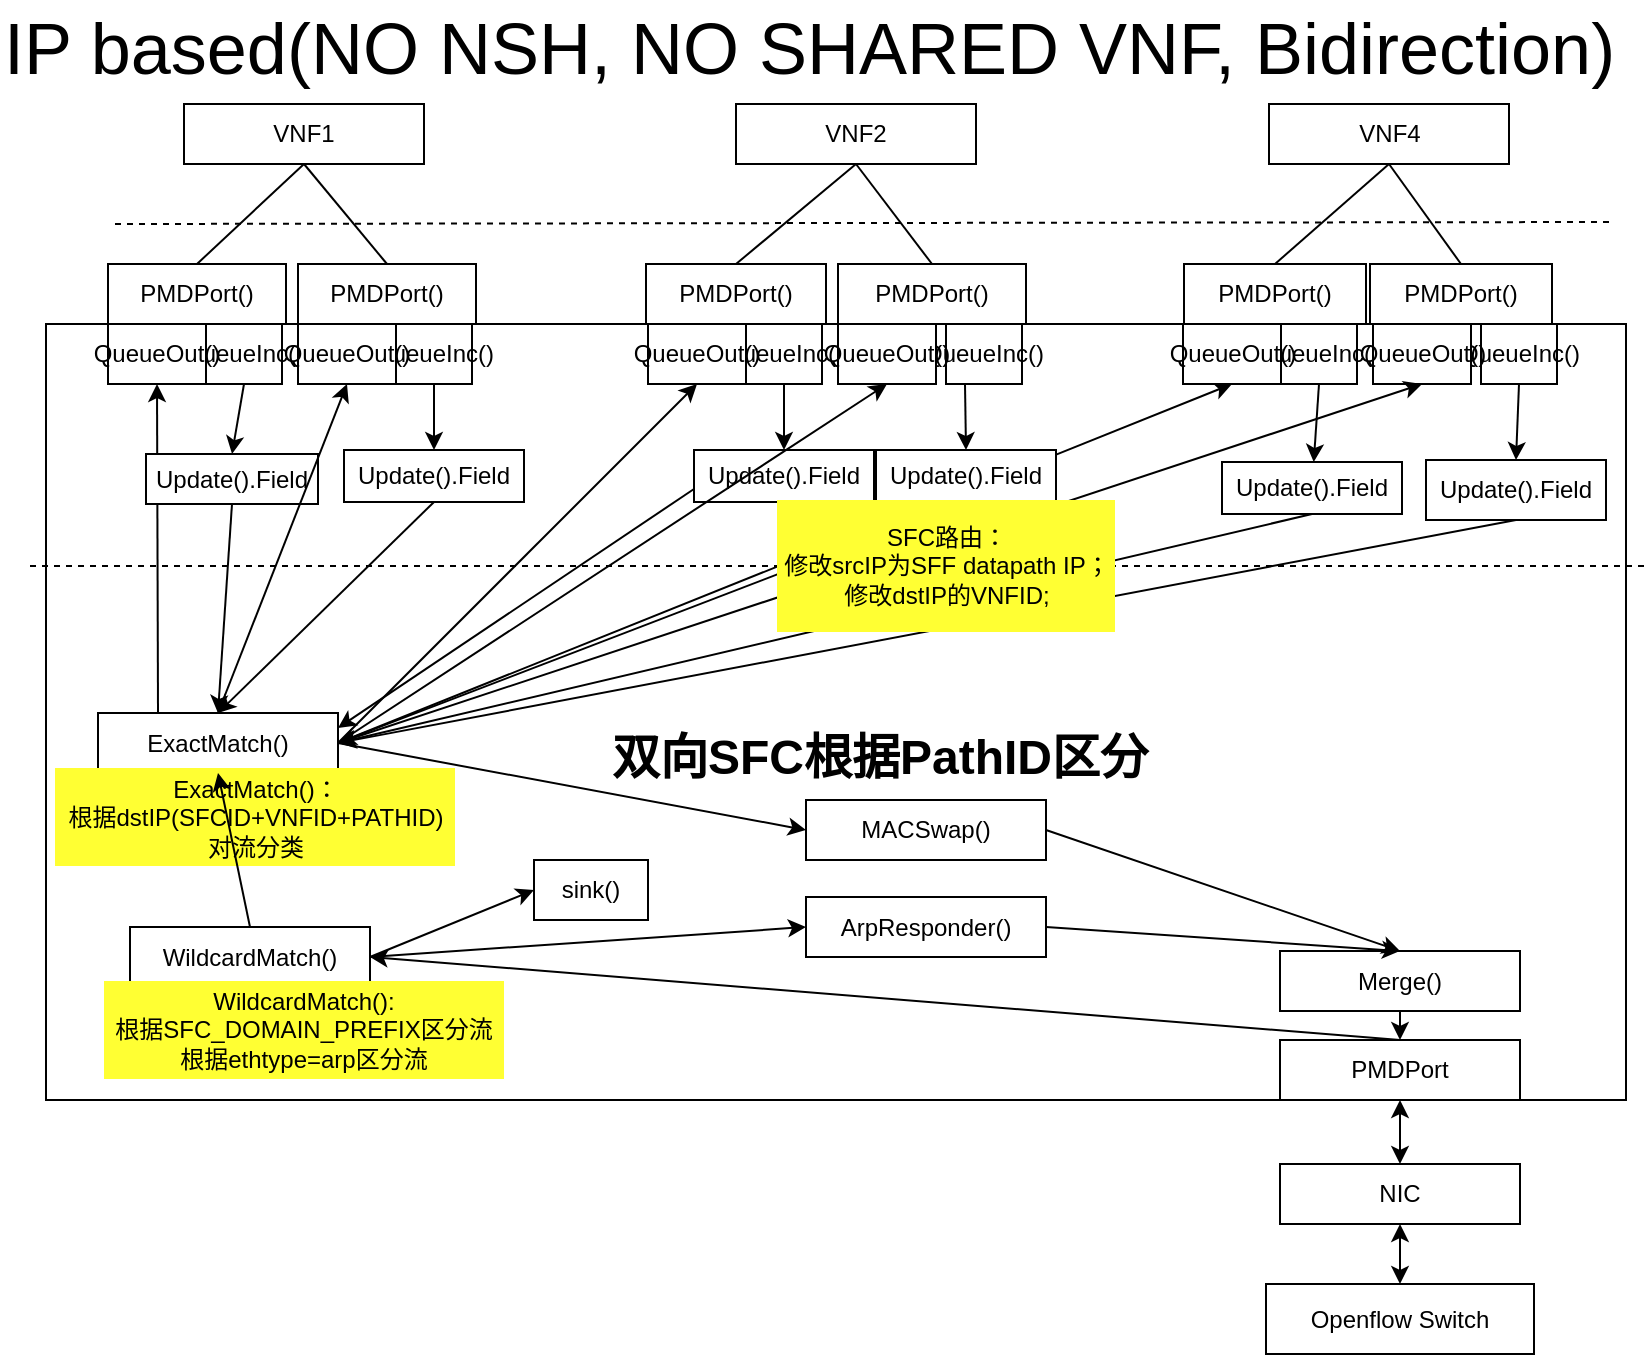 <mxfile version="10.9.5" type="device"><diagram name="页-1" id="页-1"><mxGraphModel dx="345" dy="535" grid="1" gridSize="10" guides="1" tooltips="1" connect="1" arrows="1" fold="1" page="1" pageScale="1" pageWidth="827" pageHeight="1169" math="0" shadow="0"><root><mxCell id="0"/><mxCell id="1" parent="0"/><mxCell id="xbQShqGJ_ae4azPiM4kQ-2" value="" style="rounded=0;whiteSpace=wrap;html=1;" parent="1" vertex="1"><mxGeometry x="850" y="172" width="790" height="388" as="geometry"/></mxCell><mxCell id="xbQShqGJ_ae4azPiM4kQ-3" value="PMDPort" style="rounded=0;whiteSpace=wrap;html=1;" parent="1" vertex="1"><mxGeometry x="1467" y="530" width="120" height="30" as="geometry"/></mxCell><mxCell id="xbQShqGJ_ae4azPiM4kQ-7" value="" style="endArrow=none;dashed=1;html=1;" parent="1" edge="1"><mxGeometry width="50" height="50" relative="1" as="geometry"><mxPoint x="884.5" y="122.0" as="sourcePoint"/><mxPoint x="1634.5" y="121" as="targetPoint"/></mxGeometry></mxCell><mxCell id="xbQShqGJ_ae4azPiM4kQ-8" value="Merge()" style="rounded=0;whiteSpace=wrap;html=1;" parent="1" vertex="1"><mxGeometry x="1467" y="485.5" width="120" height="30" as="geometry"/></mxCell><mxCell id="xbQShqGJ_ae4azPiM4kQ-9" value="" style="endArrow=classic;html=1;exitX=0.5;exitY=1;exitDx=0;exitDy=0;entryX=0.5;entryY=0;entryDx=0;entryDy=0;" parent="1" source="xbQShqGJ_ae4azPiM4kQ-8" target="xbQShqGJ_ae4azPiM4kQ-3" edge="1"><mxGeometry width="50" height="50" relative="1" as="geometry"><mxPoint x="1040.5" y="487.5" as="sourcePoint"/><mxPoint x="1260.5" y="367.5" as="targetPoint"/></mxGeometry></mxCell><mxCell id="xbQShqGJ_ae4azPiM4kQ-10" value="VNF1" style="rounded=0;whiteSpace=wrap;html=1;" parent="1" vertex="1"><mxGeometry x="919" y="62" width="120" height="30" as="geometry"/></mxCell><mxCell id="xbQShqGJ_ae4azPiM4kQ-11" value="VNF2" style="rounded=0;whiteSpace=wrap;html=1;" parent="1" vertex="1"><mxGeometry x="1195" y="62" width="120" height="30" as="geometry"/></mxCell><mxCell id="xbQShqGJ_ae4azPiM4kQ-12" value="PMDPort()" style="rounded=0;whiteSpace=wrap;html=1;" parent="1" vertex="1"><mxGeometry x="881" y="142" width="89" height="30" as="geometry"/></mxCell><mxCell id="xbQShqGJ_ae4azPiM4kQ-13" value="PMDPort()" style="rounded=0;whiteSpace=wrap;html=1;" parent="1" vertex="1"><mxGeometry x="1150" y="142" width="90" height="30" as="geometry"/></mxCell><mxCell id="xbQShqGJ_ae4azPiM4kQ-14" value="" style="endArrow=none;html=1;entryX=0.5;entryY=1;entryDx=0;entryDy=0;exitX=0.5;exitY=0;exitDx=0;exitDy=0;" parent="1" source="xbQShqGJ_ae4azPiM4kQ-12" target="xbQShqGJ_ae4azPiM4kQ-10" edge="1"><mxGeometry width="50" height="50" relative="1" as="geometry"><mxPoint x="1484.929" y="122.286" as="sourcePoint"/><mxPoint x="1484.929" y="32.286" as="targetPoint"/></mxGeometry></mxCell><mxCell id="xbQShqGJ_ae4azPiM4kQ-15" value="" style="endArrow=none;html=1;entryX=0.5;entryY=1;entryDx=0;entryDy=0;exitX=0.5;exitY=0;exitDx=0;exitDy=0;" parent="1" source="xbQShqGJ_ae4azPiM4kQ-13" target="xbQShqGJ_ae4azPiM4kQ-11" edge="1"><mxGeometry width="50" height="50" relative="1" as="geometry"><mxPoint x="905.929" y="122.286" as="sourcePoint"/><mxPoint x="905.929" y="42.286" as="targetPoint"/></mxGeometry></mxCell><mxCell id="xbQShqGJ_ae4azPiM4kQ-16" value="ExactMatch()" style="rounded=0;whiteSpace=wrap;html=1;" parent="1" vertex="1"><mxGeometry x="876" y="366.5" width="120" height="30" as="geometry"/></mxCell><mxCell id="xbQShqGJ_ae4azPiM4kQ-17" value="ExactMatch()：&lt;br&gt;根据dstIP(SFCID+VNFID+PATHID)对流分类" style="text;html=1;strokeColor=none;fillColor=#FFFF33;align=center;verticalAlign=middle;whiteSpace=wrap;rounded=0;" parent="1" vertex="1"><mxGeometry x="854.5" y="394" width="200" height="49" as="geometry"/></mxCell><mxCell id="xbQShqGJ_ae4azPiM4kQ-18" value="" style="endArrow=classic;html=1;entryX=0.5;entryY=1;entryDx=0;entryDy=0;exitX=0.5;exitY=0;exitDx=0;exitDy=0;" parent="1" source="WzTzoTcnBK1GvFxiumAp-3" target="xbQShqGJ_ae4azPiM4kQ-16" edge="1"><mxGeometry width="50" height="50" relative="1" as="geometry"><mxPoint x="1090.5" y="507.5" as="sourcePoint"/><mxPoint x="1140.5" y="457.5" as="targetPoint"/></mxGeometry></mxCell><mxCell id="xbQShqGJ_ae4azPiM4kQ-19" value="" style="endArrow=classic;startArrow=classic;html=1;exitX=0.5;exitY=0;exitDx=0;exitDy=0;" parent="1" source="xbQShqGJ_ae4azPiM4kQ-24" target="xbQShqGJ_ae4azPiM4kQ-3" edge="1"><mxGeometry width="50" height="50" relative="1" as="geometry"><mxPoint x="1258" y="612" as="sourcePoint"/><mxPoint x="1298" y="652" as="targetPoint"/></mxGeometry></mxCell><mxCell id="xbQShqGJ_ae4azPiM4kQ-24" value="NIC" style="rounded=0;whiteSpace=wrap;html=1;" parent="1" vertex="1"><mxGeometry x="1467" y="592" width="120" height="30" as="geometry"/></mxCell><mxCell id="xbQShqGJ_ae4azPiM4kQ-28" value="&lt;font style=&quot;font-size: 36px&quot;&gt;IP based(NO NSH, NO SHARED VNF, Bidirection)&lt;/font&gt;" style="text;html=1;resizable=0;points=[];autosize=1;align=left;verticalAlign=top;spacingTop=-4;" parent="1" vertex="1"><mxGeometry x="827" y="10" width="820" height="20" as="geometry"/></mxCell><mxCell id="xbQShqGJ_ae4azPiM4kQ-29" value="VNF4" style="rounded=0;whiteSpace=wrap;html=1;" parent="1" vertex="1"><mxGeometry x="1461.5" y="62" width="120" height="30" as="geometry"/></mxCell><mxCell id="xbQShqGJ_ae4azPiM4kQ-30" value="PMDPort()" style="rounded=0;whiteSpace=wrap;html=1;" parent="1" vertex="1"><mxGeometry x="1419" y="142" width="91" height="30" as="geometry"/></mxCell><mxCell id="xbQShqGJ_ae4azPiM4kQ-31" value="" style="endArrow=none;html=1;entryX=0.5;entryY=1;entryDx=0;entryDy=0;exitX=0.5;exitY=0;exitDx=0;exitDy=0;" parent="1" source="xbQShqGJ_ae4azPiM4kQ-30" target="xbQShqGJ_ae4azPiM4kQ-29" edge="1"><mxGeometry width="50" height="50" relative="1" as="geometry"><mxPoint x="1067.929" y="122.286" as="sourcePoint"/><mxPoint x="1067.929" y="42.286" as="targetPoint"/></mxGeometry></mxCell><mxCell id="xbQShqGJ_ae4azPiM4kQ-33" value="" style="endArrow=classic;html=1;entryX=0.5;entryY=0;entryDx=0;entryDy=0;exitX=0.5;exitY=1;exitDx=0;exitDy=0;" parent="1" source="4j_ySoi2xefJ0Vx3jQaI-48" target="xbQShqGJ_ae4azPiM4kQ-42" edge="1"><mxGeometry width="50" height="50" relative="1" as="geometry"><mxPoint x="1114.5" y="384" as="sourcePoint"/><mxPoint x="1329.786" y="181.429" as="targetPoint"/></mxGeometry></mxCell><mxCell id="xbQShqGJ_ae4azPiM4kQ-34" value="" style="endArrow=classic;html=1;exitX=0.5;exitY=1;exitDx=0;exitDy=0;entryX=1;entryY=0.5;entryDx=0;entryDy=0;" parent="1" source="xbQShqGJ_ae4azPiM4kQ-42" target="xbQShqGJ_ae4azPiM4kQ-16" edge="1"><mxGeometry width="50" height="50" relative="1" as="geometry"><mxPoint x="1329.786" y="181.429" as="sourcePoint"/><mxPoint x="1463.5" y="374" as="targetPoint"/></mxGeometry></mxCell><mxCell id="xbQShqGJ_ae4azPiM4kQ-42" value="Update().Field" style="rounded=0;whiteSpace=wrap;html=1;" parent="1" vertex="1"><mxGeometry x="1540" y="240" width="90" height="30" as="geometry"/></mxCell><mxCell id="xbQShqGJ_ae4azPiM4kQ-44" value="Update().Field&lt;br&gt;" style="rounded=0;whiteSpace=wrap;html=1;" parent="1" vertex="1"><mxGeometry x="999" y="235" width="90" height="26" as="geometry"/></mxCell><mxCell id="xbQShqGJ_ae4azPiM4kQ-46" value="Openflow Switch" style="rounded=0;whiteSpace=wrap;html=1;" parent="1" vertex="1"><mxGeometry x="1460" y="652" width="134" height="35" as="geometry"/></mxCell><mxCell id="xbQShqGJ_ae4azPiM4kQ-47" value="" style="endArrow=classic;startArrow=classic;html=1;entryX=0.5;entryY=0;entryDx=0;entryDy=0;exitX=0.5;exitY=1;exitDx=0;exitDy=0;" parent="1" source="xbQShqGJ_ae4azPiM4kQ-24" target="xbQShqGJ_ae4azPiM4kQ-46" edge="1"><mxGeometry width="50" height="50" relative="1" as="geometry"><mxPoint x="1333.5" y="625.5" as="sourcePoint"/><mxPoint x="1268.185" y="572" as="targetPoint"/></mxGeometry></mxCell><mxCell id="TyIz4j9moxtyT0OokztO-3" value="" style="endArrow=none;dashed=1;html=1;" parent="1" edge="1"><mxGeometry width="50" height="50" relative="1" as="geometry"><mxPoint x="842" y="293" as="sourcePoint"/><mxPoint x="1650" y="293" as="targetPoint"/></mxGeometry></mxCell><mxCell id="WzTzoTcnBK1GvFxiumAp-3" value="&lt;span style=&quot;text-align: left ; white-space: nowrap&quot;&gt;WildcardMatch()&lt;/span&gt;" style="rounded=0;whiteSpace=wrap;html=1;" parent="1" vertex="1"><mxGeometry x="892" y="473.5" width="120" height="30" as="geometry"/></mxCell><mxCell id="WzTzoTcnBK1GvFxiumAp-9" value="" style="endArrow=classic;html=1;exitX=0.5;exitY=0;exitDx=0;exitDy=0;entryX=1;entryY=0.5;entryDx=0;entryDy=0;" parent="1" source="xbQShqGJ_ae4azPiM4kQ-3" target="WzTzoTcnBK1GvFxiumAp-3" edge="1"><mxGeometry width="50" height="50" relative="1" as="geometry"><mxPoint x="1009" y="425.5" as="sourcePoint"/><mxPoint x="1384" y="527.534" as="targetPoint"/></mxGeometry></mxCell><mxCell id="WzTzoTcnBK1GvFxiumAp-10" value="&lt;span style=&quot;text-align: left ; white-space: nowrap&quot;&gt;WildcardMatch():&lt;br&gt;根据SFC_DOMAIN_PREFIX区分流&lt;br&gt;根据ethtype=arp区分流&lt;br&gt;&lt;/span&gt;" style="text;html=1;strokeColor=none;fillColor=#FFFF33;align=center;verticalAlign=middle;whiteSpace=wrap;rounded=0;" parent="1" vertex="1"><mxGeometry x="879" y="500.5" width="200" height="49" as="geometry"/></mxCell><mxCell id="WzTzoTcnBK1GvFxiumAp-11" value="ArpResponder()" style="rounded=0;whiteSpace=wrap;html=1;" parent="1" vertex="1"><mxGeometry x="1230" y="458.5" width="120" height="30" as="geometry"/></mxCell><mxCell id="WzTzoTcnBK1GvFxiumAp-12" value="" style="endArrow=classic;html=1;entryX=0;entryY=0.5;entryDx=0;entryDy=0;exitX=1;exitY=0.5;exitDx=0;exitDy=0;" parent="1" source="WzTzoTcnBK1GvFxiumAp-3" target="WzTzoTcnBK1GvFxiumAp-11" edge="1"><mxGeometry width="50" height="50" relative="1" as="geometry"><mxPoint x="962" y="483.5" as="sourcePoint"/><mxPoint x="962" y="337.5" as="targetPoint"/></mxGeometry></mxCell><mxCell id="WzTzoTcnBK1GvFxiumAp-14" value="" style="endArrow=classic;html=1;entryX=0.5;entryY=1;entryDx=0;entryDy=0;exitX=0.25;exitY=0;exitDx=0;exitDy=0;" parent="1" source="xbQShqGJ_ae4azPiM4kQ-16" target="4j_ySoi2xefJ0Vx3jQaI-4" edge="1"><mxGeometry width="50" height="50" relative="1" as="geometry"><mxPoint x="906" y="296" as="sourcePoint"/><mxPoint x="965" y="481" as="targetPoint"/></mxGeometry></mxCell><mxCell id="WzTzoTcnBK1GvFxiumAp-15" value="" style="endArrow=classic;html=1;entryX=0.5;entryY=0;entryDx=0;entryDy=0;exitX=0.5;exitY=1;exitDx=0;exitDy=0;" parent="1" source="4j_ySoi2xefJ0Vx3jQaI-7" target="xbQShqGJ_ae4azPiM4kQ-44" edge="1"><mxGeometry width="50" height="50" relative="1" as="geometry"><mxPoint x="956" y="167" as="sourcePoint"/><mxPoint x="935" y="182" as="targetPoint"/></mxGeometry></mxCell><mxCell id="WzTzoTcnBK1GvFxiumAp-16" value="" style="endArrow=classic;html=1;entryX=0.5;entryY=0;entryDx=0;entryDy=0;exitX=0.5;exitY=1;exitDx=0;exitDy=0;" parent="1" source="xbQShqGJ_ae4azPiM4kQ-44" target="xbQShqGJ_ae4azPiM4kQ-16" edge="1"><mxGeometry width="50" height="50" relative="1" as="geometry"><mxPoint x="965" y="177" as="sourcePoint"/><mxPoint x="980" y="217" as="targetPoint"/></mxGeometry></mxCell><mxCell id="WzTzoTcnBK1GvFxiumAp-24" value="" style="endArrow=classic;html=1;exitX=1;exitY=0.5;exitDx=0;exitDy=0;entryX=0.5;entryY=1;entryDx=0;entryDy=0;" parent="1" source="xbQShqGJ_ae4azPiM4kQ-16" target="4j_ySoi2xefJ0Vx3jQaI-47" edge="1"><mxGeometry width="50" height="50" relative="1" as="geometry"><mxPoint x="995" y="451" as="sourcePoint"/><mxPoint x="1076" y="182" as="targetPoint"/></mxGeometry></mxCell><mxCell id="WzTzoTcnBK1GvFxiumAp-25" value="" style="endArrow=classic;html=1;entryX=0.5;entryY=0;entryDx=0;entryDy=0;exitX=1;exitY=0.5;exitDx=0;exitDy=0;" parent="1" source="GFypXy9sZIKmfr_ngxhM-4" target="xbQShqGJ_ae4azPiM4kQ-8" edge="1"><mxGeometry width="50" height="50" relative="1" as="geometry"><mxPoint x="931" y="376.5" as="sourcePoint"/><mxPoint x="931" y="107.5" as="targetPoint"/></mxGeometry></mxCell><mxCell id="7NcUU4QF5oZ-_NwRikhZ-2" value="" style="endArrow=classic;html=1;entryX=0.5;entryY=0;entryDx=0;entryDy=0;exitX=1;exitY=0.5;exitDx=0;exitDy=0;" parent="1" source="WzTzoTcnBK1GvFxiumAp-11" target="xbQShqGJ_ae4azPiM4kQ-8" edge="1"><mxGeometry width="50" height="50" relative="1" as="geometry"><mxPoint x="1022" y="499" as="sourcePoint"/><mxPoint x="1048" y="470" as="targetPoint"/></mxGeometry></mxCell><mxCell id="7NcUU4QF5oZ-_NwRikhZ-3" value="sink()" style="rounded=0;whiteSpace=wrap;html=1;" parent="1" vertex="1"><mxGeometry x="1094" y="440" width="57" height="30" as="geometry"/></mxCell><mxCell id="7NcUU4QF5oZ-_NwRikhZ-4" value="" style="endArrow=classic;html=1;entryX=0;entryY=0.5;entryDx=0;entryDy=0;exitX=1;exitY=0.5;exitDx=0;exitDy=0;" parent="1" source="WzTzoTcnBK1GvFxiumAp-3" target="7NcUU4QF5oZ-_NwRikhZ-3" edge="1"><mxGeometry width="50" height="50" relative="1" as="geometry"><mxPoint x="1020" y="483" as="sourcePoint"/><mxPoint x="1080" y="485" as="targetPoint"/></mxGeometry></mxCell><mxCell id="4j_ySoi2xefJ0Vx3jQaI-3" value="QueueInc()" style="rounded=0;whiteSpace=wrap;html=1;" parent="1" vertex="1"><mxGeometry x="930" y="172" width="38" height="30" as="geometry"/></mxCell><mxCell id="4j_ySoi2xefJ0Vx3jQaI-4" value="QueueOut()" style="rounded=0;whiteSpace=wrap;html=1;" parent="1" vertex="1"><mxGeometry x="881" y="172" width="49" height="30" as="geometry"/></mxCell><mxCell id="4j_ySoi2xefJ0Vx3jQaI-5" value="PMDPort()" style="rounded=0;whiteSpace=wrap;html=1;" parent="1" vertex="1"><mxGeometry x="976" y="142" width="89" height="30" as="geometry"/></mxCell><mxCell id="4j_ySoi2xefJ0Vx3jQaI-6" value="" style="endArrow=none;html=1;entryX=0.5;entryY=1;entryDx=0;entryDy=0;exitX=0.5;exitY=0;exitDx=0;exitDy=0;" parent="1" source="4j_ySoi2xefJ0Vx3jQaI-5" target="xbQShqGJ_ae4azPiM4kQ-10" edge="1"><mxGeometry width="50" height="50" relative="1" as="geometry"><mxPoint x="936" y="152" as="sourcePoint"/><mxPoint x="989" y="102" as="targetPoint"/></mxGeometry></mxCell><mxCell id="4j_ySoi2xefJ0Vx3jQaI-7" value="QueueInc()" style="rounded=0;whiteSpace=wrap;html=1;" parent="1" vertex="1"><mxGeometry x="1025" y="172" width="38" height="30" as="geometry"/></mxCell><mxCell id="4j_ySoi2xefJ0Vx3jQaI-8" value="QueueOut()" style="rounded=0;whiteSpace=wrap;html=1;" parent="1" vertex="1"><mxGeometry x="976" y="172" width="49" height="30" as="geometry"/></mxCell><mxCell id="4j_ySoi2xefJ0Vx3jQaI-9" value="Update().Field" style="rounded=0;whiteSpace=wrap;html=1;" parent="1" vertex="1"><mxGeometry x="900" y="237" width="86" height="25" as="geometry"/></mxCell><mxCell id="4j_ySoi2xefJ0Vx3jQaI-10" value="" style="endArrow=classic;html=1;entryX=0.5;entryY=0;entryDx=0;entryDy=0;exitX=0.5;exitY=1;exitDx=0;exitDy=0;" parent="1" source="4j_ySoi2xefJ0Vx3jQaI-3" target="4j_ySoi2xefJ0Vx3jQaI-9" edge="1"><mxGeometry width="50" height="50" relative="1" as="geometry"><mxPoint x="790" y="235" as="sourcePoint"/><mxPoint x="916" y="212" as="targetPoint"/></mxGeometry></mxCell><mxCell id="4j_ySoi2xefJ0Vx3jQaI-11" value="" style="endArrow=classic;html=1;exitX=0.5;exitY=1;exitDx=0;exitDy=0;entryX=0.5;entryY=0;entryDx=0;entryDy=0;" parent="1" source="4j_ySoi2xefJ0Vx3jQaI-9" target="xbQShqGJ_ae4azPiM4kQ-16" edge="1"><mxGeometry width="50" height="50" relative="1" as="geometry"><mxPoint x="974" y="245" as="sourcePoint"/><mxPoint x="810" y="248" as="targetPoint"/></mxGeometry></mxCell><mxCell id="4j_ySoi2xefJ0Vx3jQaI-12" value="" style="endArrow=classic;html=1;entryX=0.5;entryY=1;entryDx=0;entryDy=0;exitX=0.5;exitY=0;exitDx=0;exitDy=0;" parent="1" source="xbQShqGJ_ae4azPiM4kQ-16" target="4j_ySoi2xefJ0Vx3jQaI-8" edge="1"><mxGeometry width="50" height="50" relative="1" as="geometry"><mxPoint x="979" y="296" as="sourcePoint"/><mxPoint x="940" y="341" as="targetPoint"/></mxGeometry></mxCell><mxCell id="4j_ySoi2xefJ0Vx3jQaI-14" value="Update().Field&lt;br&gt;" style="rounded=0;whiteSpace=wrap;html=1;" parent="1" vertex="1"><mxGeometry x="1265" y="235" width="90" height="26" as="geometry"/></mxCell><mxCell id="4j_ySoi2xefJ0Vx3jQaI-15" value="QueueInc()" style="rounded=0;whiteSpace=wrap;html=1;" parent="1" vertex="1"><mxGeometry x="1200" y="172" width="38" height="30" as="geometry"/></mxCell><mxCell id="4j_ySoi2xefJ0Vx3jQaI-16" value="QueueOut()" style="rounded=0;whiteSpace=wrap;html=1;" parent="1" vertex="1"><mxGeometry x="1151" y="172" width="49" height="30" as="geometry"/></mxCell><mxCell id="4j_ySoi2xefJ0Vx3jQaI-17" value="QueueInc()" style="rounded=0;whiteSpace=wrap;html=1;" parent="1" vertex="1"><mxGeometry x="1300" y="172" width="38" height="30" as="geometry"/></mxCell><mxCell id="4j_ySoi2xefJ0Vx3jQaI-18" value="QueueOut()" style="rounded=0;whiteSpace=wrap;html=1;" parent="1" vertex="1"><mxGeometry x="1246" y="172" width="49" height="30" as="geometry"/></mxCell><mxCell id="4j_ySoi2xefJ0Vx3jQaI-19" value="Update().Field&lt;br&gt;" style="rounded=0;whiteSpace=wrap;html=1;" parent="1" vertex="1"><mxGeometry x="1174" y="235" width="90" height="26" as="geometry"/></mxCell><mxCell id="4j_ySoi2xefJ0Vx3jQaI-20" value="PMDPort()" style="rounded=0;whiteSpace=wrap;html=1;" parent="1" vertex="1"><mxGeometry x="1246" y="142" width="94" height="30" as="geometry"/></mxCell><mxCell id="4j_ySoi2xefJ0Vx3jQaI-21" value="" style="endArrow=none;html=1;entryX=0.5;entryY=1;entryDx=0;entryDy=0;exitX=0.5;exitY=0;exitDx=0;exitDy=0;" parent="1" source="4j_ySoi2xefJ0Vx3jQaI-20" target="xbQShqGJ_ae4azPiM4kQ-11" edge="1"><mxGeometry width="50" height="50" relative="1" as="geometry"><mxPoint x="1205" y="152" as="sourcePoint"/><mxPoint x="1265" y="102" as="targetPoint"/></mxGeometry></mxCell><mxCell id="4j_ySoi2xefJ0Vx3jQaI-22" value="" style="endArrow=classic;html=1;entryX=0.5;entryY=1;entryDx=0;entryDy=0;exitX=1;exitY=0.5;exitDx=0;exitDy=0;" parent="1" source="xbQShqGJ_ae4azPiM4kQ-16" target="4j_ySoi2xefJ0Vx3jQaI-16" edge="1"><mxGeometry width="50" height="50" relative="1" as="geometry"><mxPoint x="1000" y="330" as="sourcePoint"/><mxPoint x="916" y="212" as="targetPoint"/></mxGeometry></mxCell><mxCell id="4j_ySoi2xefJ0Vx3jQaI-23" value="" style="endArrow=classic;html=1;entryX=0.5;entryY=1;entryDx=0;entryDy=0;exitX=1;exitY=0.5;exitDx=0;exitDy=0;" parent="1" source="xbQShqGJ_ae4azPiM4kQ-16" target="4j_ySoi2xefJ0Vx3jQaI-18" edge="1"><mxGeometry width="50" height="50" relative="1" as="geometry"><mxPoint x="1000" y="330" as="sourcePoint"/><mxPoint x="1186" y="212" as="targetPoint"/></mxGeometry></mxCell><mxCell id="4j_ySoi2xefJ0Vx3jQaI-25" value="" style="endArrow=classic;html=1;entryX=0.5;entryY=0;entryDx=0;entryDy=0;exitX=0.5;exitY=1;exitDx=0;exitDy=0;" parent="1" source="4j_ySoi2xefJ0Vx3jQaI-15" target="4j_ySoi2xefJ0Vx3jQaI-19" edge="1"><mxGeometry width="50" height="50" relative="1" as="geometry"><mxPoint x="1010" y="340" as="sourcePoint"/><mxPoint x="1186" y="212" as="targetPoint"/></mxGeometry></mxCell><mxCell id="4j_ySoi2xefJ0Vx3jQaI-26" value="" style="endArrow=classic;html=1;exitX=0.5;exitY=1;exitDx=0;exitDy=0;entryX=1;entryY=0.5;entryDx=0;entryDy=0;" parent="1" source="4j_ySoi2xefJ0Vx3jQaI-14" target="xbQShqGJ_ae4azPiM4kQ-16" edge="1"><mxGeometry width="50" height="50" relative="1" as="geometry"><mxPoint x="1229" y="212" as="sourcePoint"/><mxPoint x="1000" y="330" as="targetPoint"/></mxGeometry></mxCell><mxCell id="4j_ySoi2xefJ0Vx3jQaI-27" value="" style="endArrow=classic;html=1;exitX=0.25;exitY=1;exitDx=0;exitDy=0;entryX=0.5;entryY=0;entryDx=0;entryDy=0;" parent="1" source="4j_ySoi2xefJ0Vx3jQaI-17" target="4j_ySoi2xefJ0Vx3jQaI-14" edge="1"><mxGeometry width="50" height="50" relative="1" as="geometry"><mxPoint x="1324" y="271" as="sourcePoint"/><mxPoint x="1010" y="340" as="targetPoint"/></mxGeometry></mxCell><mxCell id="4j_ySoi2xefJ0Vx3jQaI-28" value="" style="endArrow=classic;html=1;entryX=1;entryY=0.25;entryDx=0;entryDy=0;exitX=0;exitY=0.75;exitDx=0;exitDy=0;" parent="1" source="4j_ySoi2xefJ0Vx3jQaI-19" target="xbQShqGJ_ae4azPiM4kQ-16" edge="1"><mxGeometry width="50" height="50" relative="1" as="geometry"><mxPoint x="1229" y="212" as="sourcePoint"/><mxPoint x="1229" y="245" as="targetPoint"/></mxGeometry></mxCell><mxCell id="4j_ySoi2xefJ0Vx3jQaI-34" value="PMDPort()" style="rounded=0;whiteSpace=wrap;html=1;" parent="1" vertex="1"><mxGeometry x="1512" y="142" width="91" height="30" as="geometry"/></mxCell><mxCell id="4j_ySoi2xefJ0Vx3jQaI-35" value="" style="endArrow=none;html=1;entryX=0.5;entryY=1;entryDx=0;entryDy=0;exitX=0.5;exitY=0;exitDx=0;exitDy=0;" parent="1" source="4j_ySoi2xefJ0Vx3jQaI-34" target="xbQShqGJ_ae4azPiM4kQ-29" edge="1"><mxGeometry width="50" height="50" relative="1" as="geometry"><mxPoint x="1459" y="154" as="sourcePoint"/><mxPoint x="1532" y="102" as="targetPoint"/></mxGeometry></mxCell><mxCell id="4j_ySoi2xefJ0Vx3jQaI-46" value="QueueInc()" style="rounded=0;whiteSpace=wrap;html=1;" parent="1" vertex="1"><mxGeometry x="1467.5" y="172" width="38" height="30" as="geometry"/></mxCell><mxCell id="4j_ySoi2xefJ0Vx3jQaI-47" value="QueueOut()" style="rounded=0;whiteSpace=wrap;html=1;" parent="1" vertex="1"><mxGeometry x="1418.5" y="172" width="49" height="30" as="geometry"/></mxCell><mxCell id="4j_ySoi2xefJ0Vx3jQaI-48" value="QueueInc()" style="rounded=0;whiteSpace=wrap;html=1;" parent="1" vertex="1"><mxGeometry x="1567.5" y="172" width="38" height="30" as="geometry"/></mxCell><mxCell id="4j_ySoi2xefJ0Vx3jQaI-49" value="QueueOut()" style="rounded=0;whiteSpace=wrap;html=1;" parent="1" vertex="1"><mxGeometry x="1513.5" y="172" width="49" height="30" as="geometry"/></mxCell><mxCell id="4j_ySoi2xefJ0Vx3jQaI-50" value="Update().Field&lt;br&gt;" style="rounded=0;whiteSpace=wrap;html=1;" parent="1" vertex="1"><mxGeometry x="1438" y="241" width="90" height="26" as="geometry"/></mxCell><mxCell id="4j_ySoi2xefJ0Vx3jQaI-51" value="" style="endArrow=classic;html=1;exitX=0.5;exitY=1;exitDx=0;exitDy=0;" parent="1" source="4j_ySoi2xefJ0Vx3jQaI-46" target="4j_ySoi2xefJ0Vx3jQaI-50" edge="1"><mxGeometry width="50" height="50" relative="1" as="geometry"><mxPoint x="1604" y="214" as="sourcePoint"/><mxPoint x="1595" y="245" as="targetPoint"/></mxGeometry></mxCell><mxCell id="4j_ySoi2xefJ0Vx3jQaI-53" value="" style="endArrow=classic;html=1;entryX=0.5;entryY=1;entryDx=0;entryDy=0;exitX=1;exitY=0.5;exitDx=0;exitDy=0;" parent="1" source="xbQShqGJ_ae4azPiM4kQ-16" target="4j_ySoi2xefJ0Vx3jQaI-49" edge="1"><mxGeometry width="50" height="50" relative="1" as="geometry"><mxPoint x="1000" y="320" as="sourcePoint"/><mxPoint x="1460" y="214" as="targetPoint"/></mxGeometry></mxCell><mxCell id="ZzctyIXhdBHxIxXQTnyO-2" value="" style="endArrow=classic;html=1;exitX=0.5;exitY=1;exitDx=0;exitDy=0;entryX=1;entryY=0.5;entryDx=0;entryDy=0;" parent="1" source="4j_ySoi2xefJ0Vx3jQaI-50" target="xbQShqGJ_ae4azPiM4kQ-16" edge="1"><mxGeometry width="50" height="50" relative="1" as="geometry"><mxPoint x="1488" y="267" as="sourcePoint"/><mxPoint x="996" y="329" as="targetPoint"/></mxGeometry></mxCell><mxCell id="P9kaxmHVW1OdvHgXjvjY-2" value="&lt;font style=&quot;font-size: 24px&quot;&gt;&lt;b&gt;双向SFC根据PathID区分&lt;/b&gt;&lt;/font&gt;" style="text;html=1;resizable=0;points=[];autosize=1;align=left;verticalAlign=top;spacingTop=-4;" parent="1" vertex="1"><mxGeometry x="1131" y="371.5" width="280" height="20" as="geometry"/></mxCell><mxCell id="WzTzoTcnBK1GvFxiumAp-19" value="SFC路由：&lt;br&gt;修改srcIP为SFF datapath IP；&lt;br&gt;修改dstIP的VNFID;" style="text;html=1;strokeColor=none;fillColor=#FFFF33;align=center;verticalAlign=middle;whiteSpace=wrap;rounded=0;" parent="1" vertex="1"><mxGeometry x="1215.5" y="260" width="169" height="66" as="geometry"/></mxCell><mxCell id="GFypXy9sZIKmfr_ngxhM-4" value="MACSwap()" style="rounded=0;whiteSpace=wrap;html=1;" vertex="1" parent="1"><mxGeometry x="1230" y="410" width="120" height="30" as="geometry"/></mxCell><mxCell id="GFypXy9sZIKmfr_ngxhM-5" value="" style="endArrow=classic;html=1;entryX=0;entryY=0.5;entryDx=0;entryDy=0;exitX=1;exitY=0.5;exitDx=0;exitDy=0;" edge="1" parent="1" source="xbQShqGJ_ae4azPiM4kQ-16" target="GFypXy9sZIKmfr_ngxhM-4"><mxGeometry width="50" height="50" relative="1" as="geometry"><mxPoint x="996" y="382" as="sourcePoint"/><mxPoint x="1467" y="501" as="targetPoint"/></mxGeometry></mxCell><mxCell id="2" value="连接线" parent="0"/></root></mxGraphModel></diagram></mxfile>